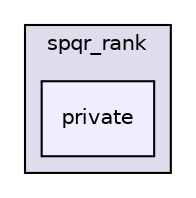 digraph "libs/SuiteSparse/MATLAB_Tools/spqr_rank/private" {
  compound=true
  node [ fontsize="10", fontname="Helvetica"];
  edge [ labelfontsize="10", labelfontname="Helvetica"];
  subgraph clusterdir_c6115b1cc9f745c60d4f7c6de5993a0e {
    graph [ bgcolor="#ddddee", pencolor="black", label="spqr_rank" fontname="Helvetica", fontsize="10", URL="dir_c6115b1cc9f745c60d4f7c6de5993a0e.html"]
  dir_2c24d9e75909b40ab6d068de7382f3d8 [shape=box, label="private", style="filled", fillcolor="#eeeeff", pencolor="black", URL="dir_2c24d9e75909b40ab6d068de7382f3d8.html"];
  }
}
